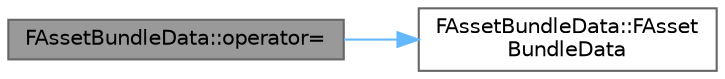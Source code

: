 digraph "FAssetBundleData::operator="
{
 // INTERACTIVE_SVG=YES
 // LATEX_PDF_SIZE
  bgcolor="transparent";
  edge [fontname=Helvetica,fontsize=10,labelfontname=Helvetica,labelfontsize=10];
  node [fontname=Helvetica,fontsize=10,shape=box,height=0.2,width=0.4];
  rankdir="LR";
  Node1 [id="Node000001",label="FAssetBundleData::operator=",height=0.2,width=0.4,color="gray40", fillcolor="grey60", style="filled", fontcolor="black",tooltip=" "];
  Node1 -> Node2 [id="edge1_Node000001_Node000002",color="steelblue1",style="solid",tooltip=" "];
  Node2 [id="Node000002",label="FAssetBundleData::FAsset\lBundleData",height=0.2,width=0.4,color="grey40", fillcolor="white", style="filled",URL="$da/dd0/structFAssetBundleData.html#ad6efcea88b255dd21c3dd96f938e1c5f",tooltip="Declare constructors inline so this can be a header only class."];
}
